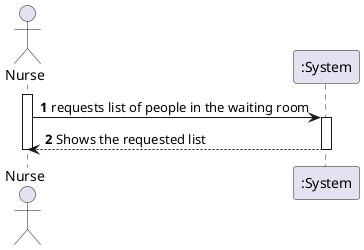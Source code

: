 @startuml
'https://plantuml.com/sequence-diagram

autonumber

actor "Nurse" as Nurse

activate Nurse
Nurse -> ":System" : requests list of people in the waiting room
activate ":System"
":System" --> Nurse : Shows the requested list
deactivate ":System"





deactivate Nurse
@enduml